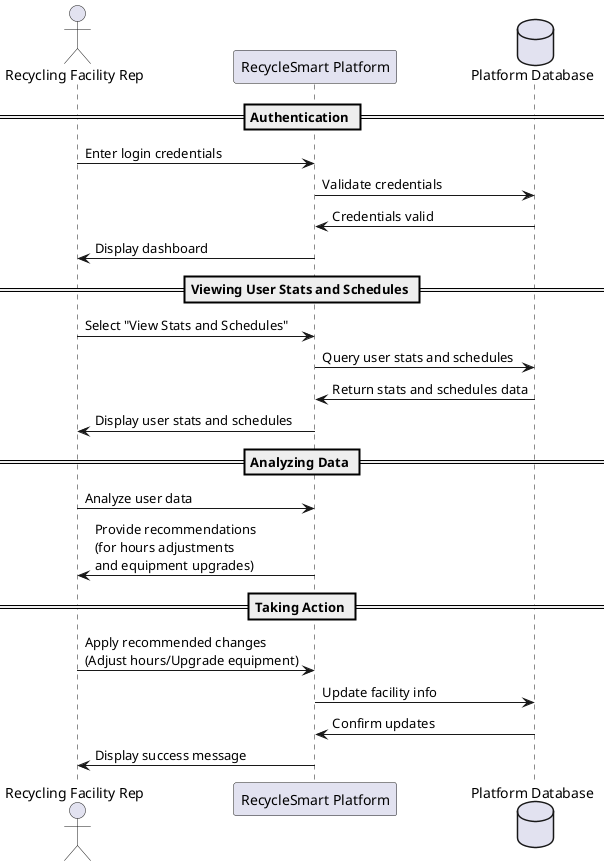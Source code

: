 @startuml
actor "Recycling Facility Rep" as Rep
participant "RecycleSmart Platform" as Platform
database "Platform Database" as DB

== Authentication ==
Rep -> Platform : Enter login credentials
Platform -> DB : Validate credentials
DB -> Platform : Credentials valid
Platform -> Rep : Display dashboard

== Viewing User Stats and Schedules ==
Rep -> Platform : Select "View Stats and Schedules"
Platform -> DB : Query user stats and schedules
DB -> Platform : Return stats and schedules data
Platform -> Rep : Display user stats and schedules

== Analyzing Data ==
Rep -> Platform : Analyze user data
Platform -> Rep : Provide recommendations\n(for hours adjustments\nand equipment upgrades)

== Taking Action ==
Rep -> Platform : Apply recommended changes\n(Adjust hours/Upgrade equipment)
Platform -> DB : Update facility info
DB -> Platform : Confirm updates
Platform -> Rep : Display success message

@enduml
